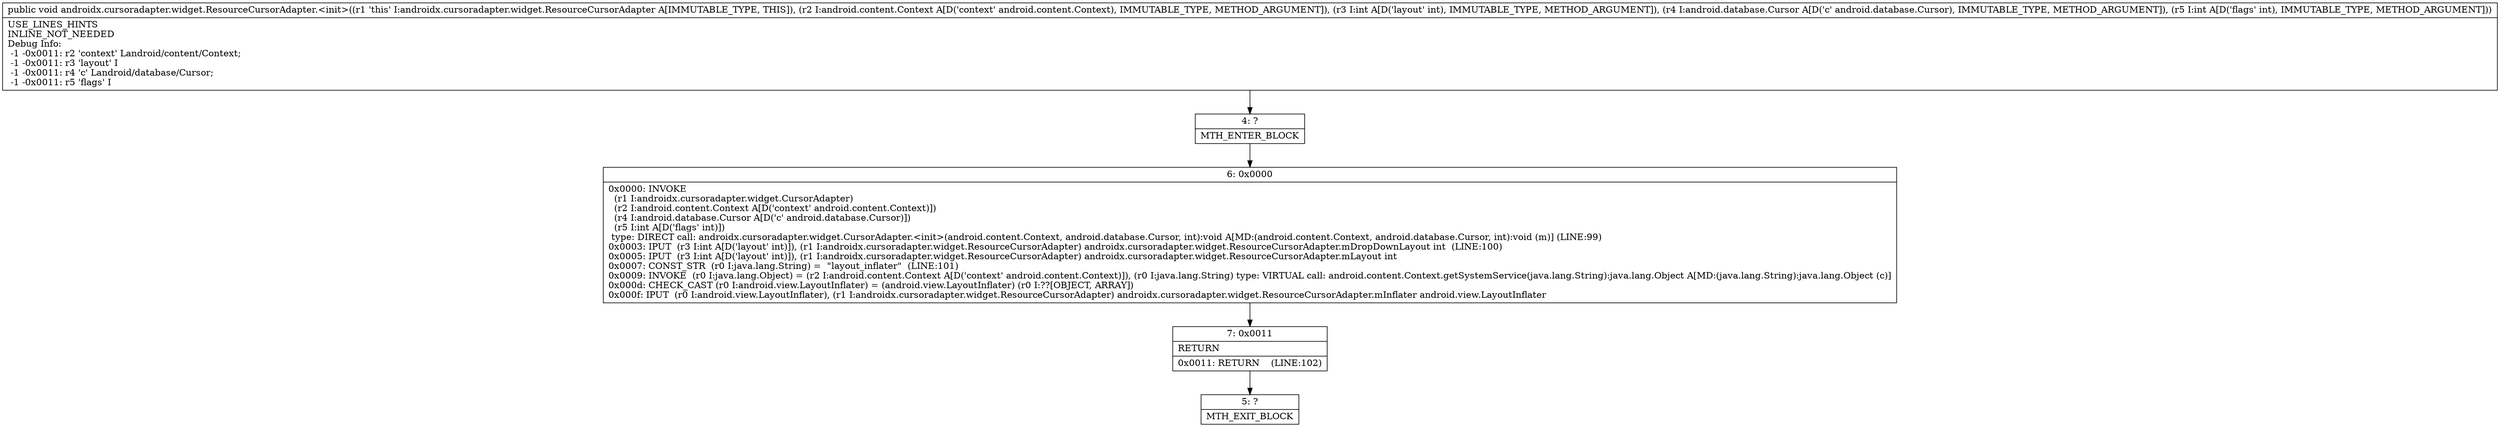 digraph "CFG forandroidx.cursoradapter.widget.ResourceCursorAdapter.\<init\>(Landroid\/content\/Context;ILandroid\/database\/Cursor;I)V" {
Node_4 [shape=record,label="{4\:\ ?|MTH_ENTER_BLOCK\l}"];
Node_6 [shape=record,label="{6\:\ 0x0000|0x0000: INVOKE  \l  (r1 I:androidx.cursoradapter.widget.CursorAdapter)\l  (r2 I:android.content.Context A[D('context' android.content.Context)])\l  (r4 I:android.database.Cursor A[D('c' android.database.Cursor)])\l  (r5 I:int A[D('flags' int)])\l type: DIRECT call: androidx.cursoradapter.widget.CursorAdapter.\<init\>(android.content.Context, android.database.Cursor, int):void A[MD:(android.content.Context, android.database.Cursor, int):void (m)] (LINE:99)\l0x0003: IPUT  (r3 I:int A[D('layout' int)]), (r1 I:androidx.cursoradapter.widget.ResourceCursorAdapter) androidx.cursoradapter.widget.ResourceCursorAdapter.mDropDownLayout int  (LINE:100)\l0x0005: IPUT  (r3 I:int A[D('layout' int)]), (r1 I:androidx.cursoradapter.widget.ResourceCursorAdapter) androidx.cursoradapter.widget.ResourceCursorAdapter.mLayout int \l0x0007: CONST_STR  (r0 I:java.lang.String) =  \"layout_inflater\"  (LINE:101)\l0x0009: INVOKE  (r0 I:java.lang.Object) = (r2 I:android.content.Context A[D('context' android.content.Context)]), (r0 I:java.lang.String) type: VIRTUAL call: android.content.Context.getSystemService(java.lang.String):java.lang.Object A[MD:(java.lang.String):java.lang.Object (c)]\l0x000d: CHECK_CAST (r0 I:android.view.LayoutInflater) = (android.view.LayoutInflater) (r0 I:??[OBJECT, ARRAY]) \l0x000f: IPUT  (r0 I:android.view.LayoutInflater), (r1 I:androidx.cursoradapter.widget.ResourceCursorAdapter) androidx.cursoradapter.widget.ResourceCursorAdapter.mInflater android.view.LayoutInflater \l}"];
Node_7 [shape=record,label="{7\:\ 0x0011|RETURN\l|0x0011: RETURN    (LINE:102)\l}"];
Node_5 [shape=record,label="{5\:\ ?|MTH_EXIT_BLOCK\l}"];
MethodNode[shape=record,label="{public void androidx.cursoradapter.widget.ResourceCursorAdapter.\<init\>((r1 'this' I:androidx.cursoradapter.widget.ResourceCursorAdapter A[IMMUTABLE_TYPE, THIS]), (r2 I:android.content.Context A[D('context' android.content.Context), IMMUTABLE_TYPE, METHOD_ARGUMENT]), (r3 I:int A[D('layout' int), IMMUTABLE_TYPE, METHOD_ARGUMENT]), (r4 I:android.database.Cursor A[D('c' android.database.Cursor), IMMUTABLE_TYPE, METHOD_ARGUMENT]), (r5 I:int A[D('flags' int), IMMUTABLE_TYPE, METHOD_ARGUMENT]))  | USE_LINES_HINTS\lINLINE_NOT_NEEDED\lDebug Info:\l  \-1 \-0x0011: r2 'context' Landroid\/content\/Context;\l  \-1 \-0x0011: r3 'layout' I\l  \-1 \-0x0011: r4 'c' Landroid\/database\/Cursor;\l  \-1 \-0x0011: r5 'flags' I\l}"];
MethodNode -> Node_4;Node_4 -> Node_6;
Node_6 -> Node_7;
Node_7 -> Node_5;
}

